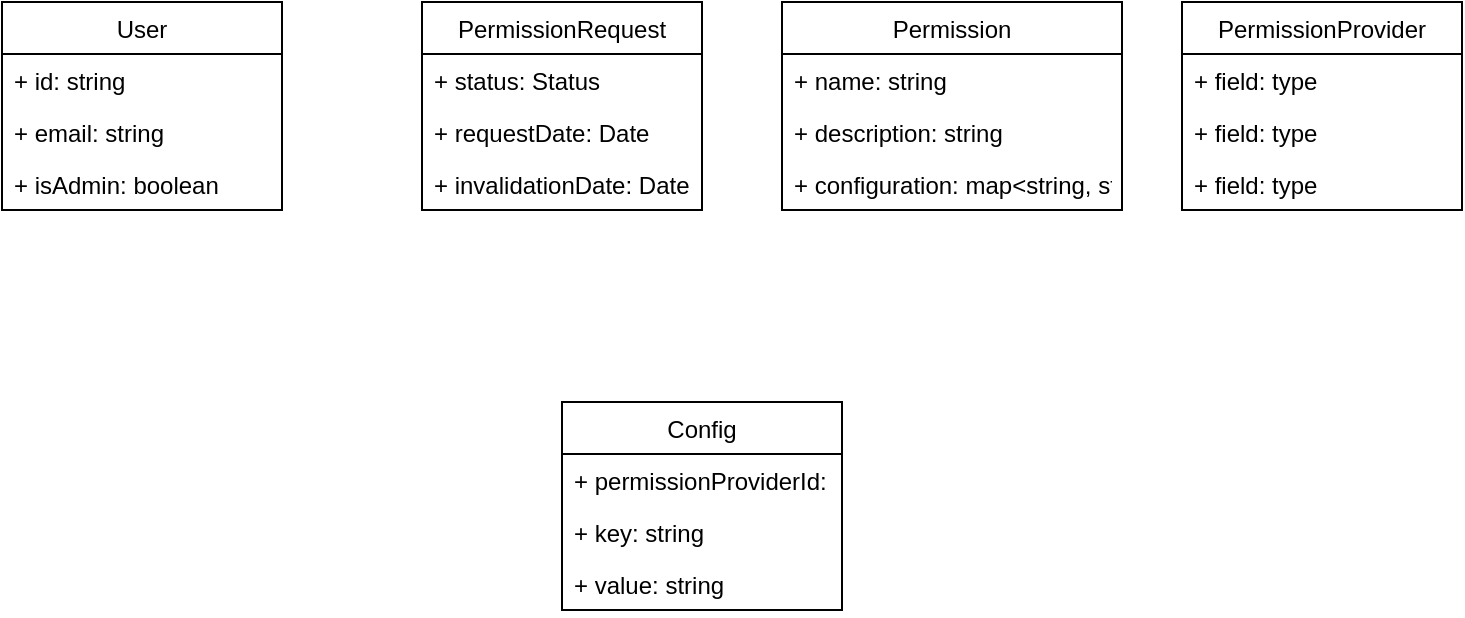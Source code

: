 <mxfile version="20.7.4" type="device"><diagram id="E8cvq_vo8oyoObPOEETJ" name="Page-1"><mxGraphModel dx="1364" dy="795" grid="1" gridSize="10" guides="1" tooltips="1" connect="1" arrows="1" fold="1" page="1" pageScale="1" pageWidth="850" pageHeight="1100" math="0" shadow="0"><root><mxCell id="0"/><mxCell id="1" parent="0"/><mxCell id="87ot4HeccSJDi0hqq5sU-1" value="User" style="swimlane;fontStyle=0;childLayout=stackLayout;horizontal=1;startSize=26;fillColor=none;horizontalStack=0;resizeParent=1;resizeParentMax=0;resizeLast=0;collapsible=1;marginBottom=0;" parent="1" vertex="1"><mxGeometry x="70" y="160" width="140" height="104" as="geometry"/></mxCell><mxCell id="87ot4HeccSJDi0hqq5sU-2" value="+ id: string" style="text;strokeColor=none;fillColor=none;align=left;verticalAlign=top;spacingLeft=4;spacingRight=4;overflow=hidden;rotatable=0;points=[[0,0.5],[1,0.5]];portConstraint=eastwest;" parent="87ot4HeccSJDi0hqq5sU-1" vertex="1"><mxGeometry y="26" width="140" height="26" as="geometry"/></mxCell><mxCell id="87ot4HeccSJDi0hqq5sU-3" value="+ email: string" style="text;strokeColor=none;fillColor=none;align=left;verticalAlign=top;spacingLeft=4;spacingRight=4;overflow=hidden;rotatable=0;points=[[0,0.5],[1,0.5]];portConstraint=eastwest;" parent="87ot4HeccSJDi0hqq5sU-1" vertex="1"><mxGeometry y="52" width="140" height="26" as="geometry"/></mxCell><mxCell id="87ot4HeccSJDi0hqq5sU-4" value="+ isAdmin: boolean" style="text;strokeColor=none;fillColor=none;align=left;verticalAlign=top;spacingLeft=4;spacingRight=4;overflow=hidden;rotatable=0;points=[[0,0.5],[1,0.5]];portConstraint=eastwest;" parent="87ot4HeccSJDi0hqq5sU-1" vertex="1"><mxGeometry y="78" width="140" height="26" as="geometry"/></mxCell><mxCell id="87ot4HeccSJDi0hqq5sU-5" value="Permission" style="swimlane;fontStyle=0;childLayout=stackLayout;horizontal=1;startSize=26;fillColor=none;horizontalStack=0;resizeParent=1;resizeParentMax=0;resizeLast=0;collapsible=1;marginBottom=0;" parent="1" vertex="1"><mxGeometry x="460" y="160" width="170" height="104" as="geometry"/></mxCell><mxCell id="87ot4HeccSJDi0hqq5sU-6" value="+ name: string" style="text;strokeColor=none;fillColor=none;align=left;verticalAlign=top;spacingLeft=4;spacingRight=4;overflow=hidden;rotatable=0;points=[[0,0.5],[1,0.5]];portConstraint=eastwest;" parent="87ot4HeccSJDi0hqq5sU-5" vertex="1"><mxGeometry y="26" width="170" height="26" as="geometry"/></mxCell><mxCell id="87ot4HeccSJDi0hqq5sU-7" value="+ description: string" style="text;strokeColor=none;fillColor=none;align=left;verticalAlign=top;spacingLeft=4;spacingRight=4;overflow=hidden;rotatable=0;points=[[0,0.5],[1,0.5]];portConstraint=eastwest;" parent="87ot4HeccSJDi0hqq5sU-5" vertex="1"><mxGeometry y="52" width="170" height="26" as="geometry"/></mxCell><mxCell id="87ot4HeccSJDi0hqq5sU-8" value="+ configuration: map&lt;string, string&gt;" style="text;strokeColor=none;fillColor=none;align=left;verticalAlign=top;spacingLeft=4;spacingRight=4;overflow=hidden;rotatable=0;points=[[0,0.5],[1,0.5]];portConstraint=eastwest;" parent="87ot4HeccSJDi0hqq5sU-5" vertex="1"><mxGeometry y="78" width="170" height="26" as="geometry"/></mxCell><mxCell id="87ot4HeccSJDi0hqq5sU-9" value="PermissionProvider" style="swimlane;fontStyle=0;childLayout=stackLayout;horizontal=1;startSize=26;fillColor=none;horizontalStack=0;resizeParent=1;resizeParentMax=0;resizeLast=0;collapsible=1;marginBottom=0;" parent="1" vertex="1"><mxGeometry x="660" y="160" width="140" height="104" as="geometry"/></mxCell><mxCell id="87ot4HeccSJDi0hqq5sU-10" value="+ field: type" style="text;strokeColor=none;fillColor=none;align=left;verticalAlign=top;spacingLeft=4;spacingRight=4;overflow=hidden;rotatable=0;points=[[0,0.5],[1,0.5]];portConstraint=eastwest;" parent="87ot4HeccSJDi0hqq5sU-9" vertex="1"><mxGeometry y="26" width="140" height="26" as="geometry"/></mxCell><mxCell id="87ot4HeccSJDi0hqq5sU-11" value="+ field: type" style="text;strokeColor=none;fillColor=none;align=left;verticalAlign=top;spacingLeft=4;spacingRight=4;overflow=hidden;rotatable=0;points=[[0,0.5],[1,0.5]];portConstraint=eastwest;" parent="87ot4HeccSJDi0hqq5sU-9" vertex="1"><mxGeometry y="52" width="140" height="26" as="geometry"/></mxCell><mxCell id="87ot4HeccSJDi0hqq5sU-12" value="+ field: type" style="text;strokeColor=none;fillColor=none;align=left;verticalAlign=top;spacingLeft=4;spacingRight=4;overflow=hidden;rotatable=0;points=[[0,0.5],[1,0.5]];portConstraint=eastwest;" parent="87ot4HeccSJDi0hqq5sU-9" vertex="1"><mxGeometry y="78" width="140" height="26" as="geometry"/></mxCell><mxCell id="87ot4HeccSJDi0hqq5sU-13" value="PermissionRequest" style="swimlane;fontStyle=0;childLayout=stackLayout;horizontal=1;startSize=26;fillColor=none;horizontalStack=0;resizeParent=1;resizeParentMax=0;resizeLast=0;collapsible=1;marginBottom=0;" parent="1" vertex="1"><mxGeometry x="280" y="160" width="140" height="104" as="geometry"/></mxCell><mxCell id="87ot4HeccSJDi0hqq5sU-14" value="+ status: Status" style="text;strokeColor=none;fillColor=none;align=left;verticalAlign=top;spacingLeft=4;spacingRight=4;overflow=hidden;rotatable=0;points=[[0,0.5],[1,0.5]];portConstraint=eastwest;" parent="87ot4HeccSJDi0hqq5sU-13" vertex="1"><mxGeometry y="26" width="140" height="26" as="geometry"/></mxCell><mxCell id="87ot4HeccSJDi0hqq5sU-15" value="+ requestDate: Date" style="text;strokeColor=none;fillColor=none;align=left;verticalAlign=top;spacingLeft=4;spacingRight=4;overflow=hidden;rotatable=0;points=[[0,0.5],[1,0.5]];portConstraint=eastwest;" parent="87ot4HeccSJDi0hqq5sU-13" vertex="1"><mxGeometry y="52" width="140" height="26" as="geometry"/></mxCell><mxCell id="87ot4HeccSJDi0hqq5sU-16" value="+ invalidationDate: Date" style="text;strokeColor=none;fillColor=none;align=left;verticalAlign=top;spacingLeft=4;spacingRight=4;overflow=hidden;rotatable=0;points=[[0,0.5],[1,0.5]];portConstraint=eastwest;" parent="87ot4HeccSJDi0hqq5sU-13" vertex="1"><mxGeometry y="78" width="140" height="26" as="geometry"/></mxCell><mxCell id="3Q_L3UjaI9AqlpKKnBoB-1" value="Config" style="swimlane;fontStyle=0;childLayout=stackLayout;horizontal=1;startSize=26;fillColor=none;horizontalStack=0;resizeParent=1;resizeParentMax=0;resizeLast=0;collapsible=1;marginBottom=0;" vertex="1" parent="1"><mxGeometry x="350" y="360" width="140" height="104" as="geometry"/></mxCell><mxCell id="3Q_L3UjaI9AqlpKKnBoB-2" value="+ permissionProviderId: int" style="text;strokeColor=none;fillColor=none;align=left;verticalAlign=top;spacingLeft=4;spacingRight=4;overflow=hidden;rotatable=0;points=[[0,0.5],[1,0.5]];portConstraint=eastwest;" vertex="1" parent="3Q_L3UjaI9AqlpKKnBoB-1"><mxGeometry y="26" width="140" height="26" as="geometry"/></mxCell><mxCell id="3Q_L3UjaI9AqlpKKnBoB-3" value="+ key: string" style="text;strokeColor=none;fillColor=none;align=left;verticalAlign=top;spacingLeft=4;spacingRight=4;overflow=hidden;rotatable=0;points=[[0,0.5],[1,0.5]];portConstraint=eastwest;" vertex="1" parent="3Q_L3UjaI9AqlpKKnBoB-1"><mxGeometry y="52" width="140" height="26" as="geometry"/></mxCell><mxCell id="3Q_L3UjaI9AqlpKKnBoB-4" value="+ value: string" style="text;strokeColor=none;fillColor=none;align=left;verticalAlign=top;spacingLeft=4;spacingRight=4;overflow=hidden;rotatable=0;points=[[0,0.5],[1,0.5]];portConstraint=eastwest;" vertex="1" parent="3Q_L3UjaI9AqlpKKnBoB-1"><mxGeometry y="78" width="140" height="26" as="geometry"/></mxCell></root></mxGraphModel></diagram></mxfile>